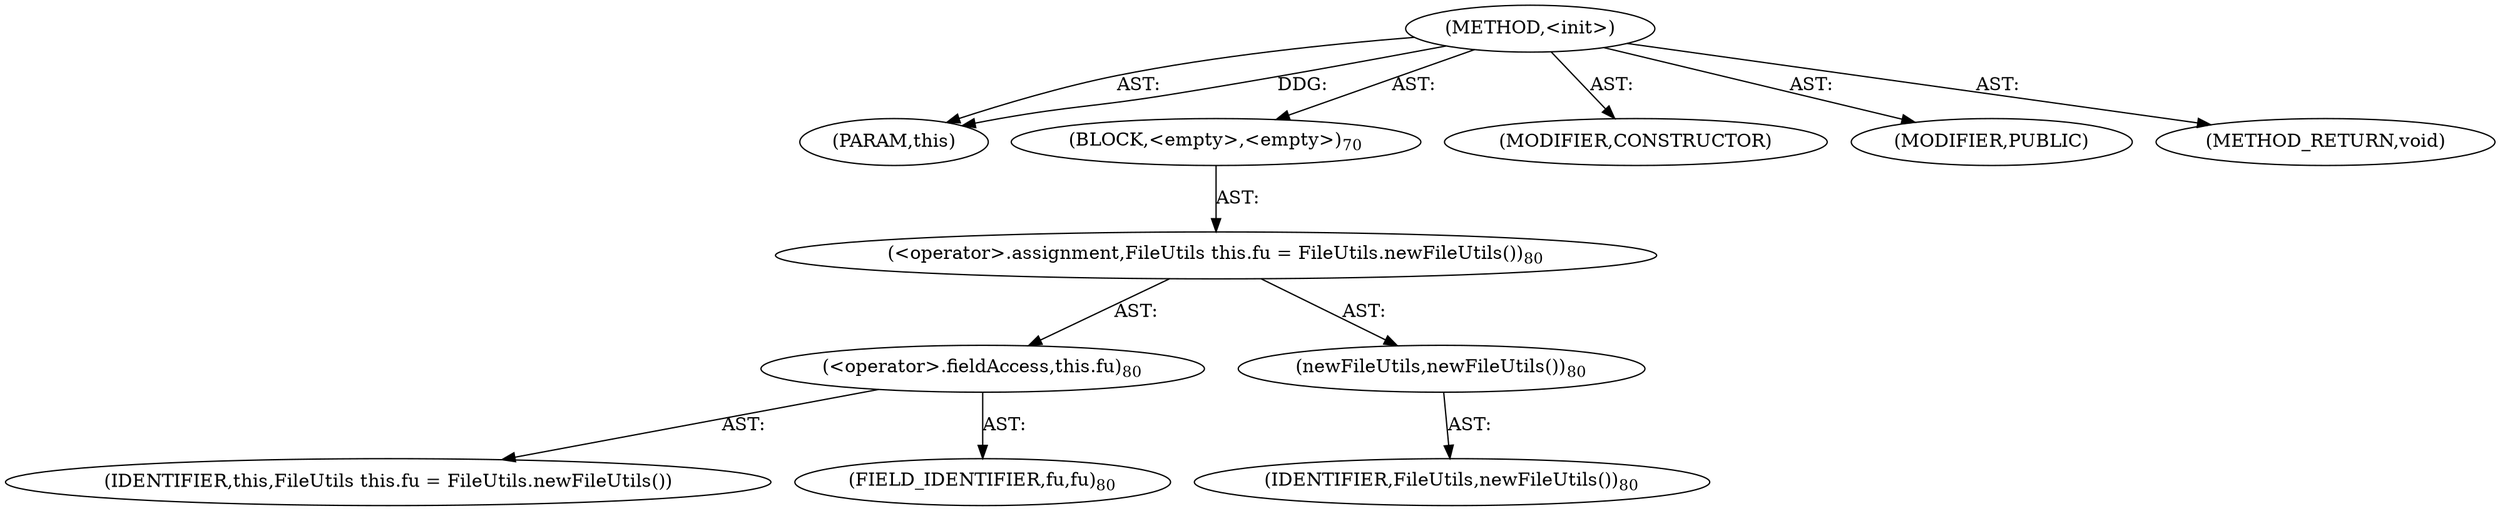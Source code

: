 digraph "&lt;init&gt;" {  
"111669149699" [label = <(METHOD,&lt;init&gt;)> ]
"115964116997" [label = <(PARAM,this)> ]
"25769803784" [label = <(BLOCK,&lt;empty&gt;,&lt;empty&gt;)<SUB>70</SUB>> ]
"30064771098" [label = <(&lt;operator&gt;.assignment,FileUtils this.fu = FileUtils.newFileUtils())<SUB>80</SUB>> ]
"30064771099" [label = <(&lt;operator&gt;.fieldAccess,this.fu)<SUB>80</SUB>> ]
"68719476756" [label = <(IDENTIFIER,this,FileUtils this.fu = FileUtils.newFileUtils())> ]
"55834574855" [label = <(FIELD_IDENTIFIER,fu,fu)<SUB>80</SUB>> ]
"30064771100" [label = <(newFileUtils,newFileUtils())<SUB>80</SUB>> ]
"68719476757" [label = <(IDENTIFIER,FileUtils,newFileUtils())<SUB>80</SUB>> ]
"133143986185" [label = <(MODIFIER,CONSTRUCTOR)> ]
"133143986186" [label = <(MODIFIER,PUBLIC)> ]
"128849018883" [label = <(METHOD_RETURN,void)> ]
  "111669149699" -> "115964116997"  [ label = "AST: "] 
  "111669149699" -> "25769803784"  [ label = "AST: "] 
  "111669149699" -> "133143986185"  [ label = "AST: "] 
  "111669149699" -> "133143986186"  [ label = "AST: "] 
  "111669149699" -> "128849018883"  [ label = "AST: "] 
  "25769803784" -> "30064771098"  [ label = "AST: "] 
  "30064771098" -> "30064771099"  [ label = "AST: "] 
  "30064771098" -> "30064771100"  [ label = "AST: "] 
  "30064771099" -> "68719476756"  [ label = "AST: "] 
  "30064771099" -> "55834574855"  [ label = "AST: "] 
  "30064771100" -> "68719476757"  [ label = "AST: "] 
  "111669149699" -> "115964116997"  [ label = "DDG: "] 
}
